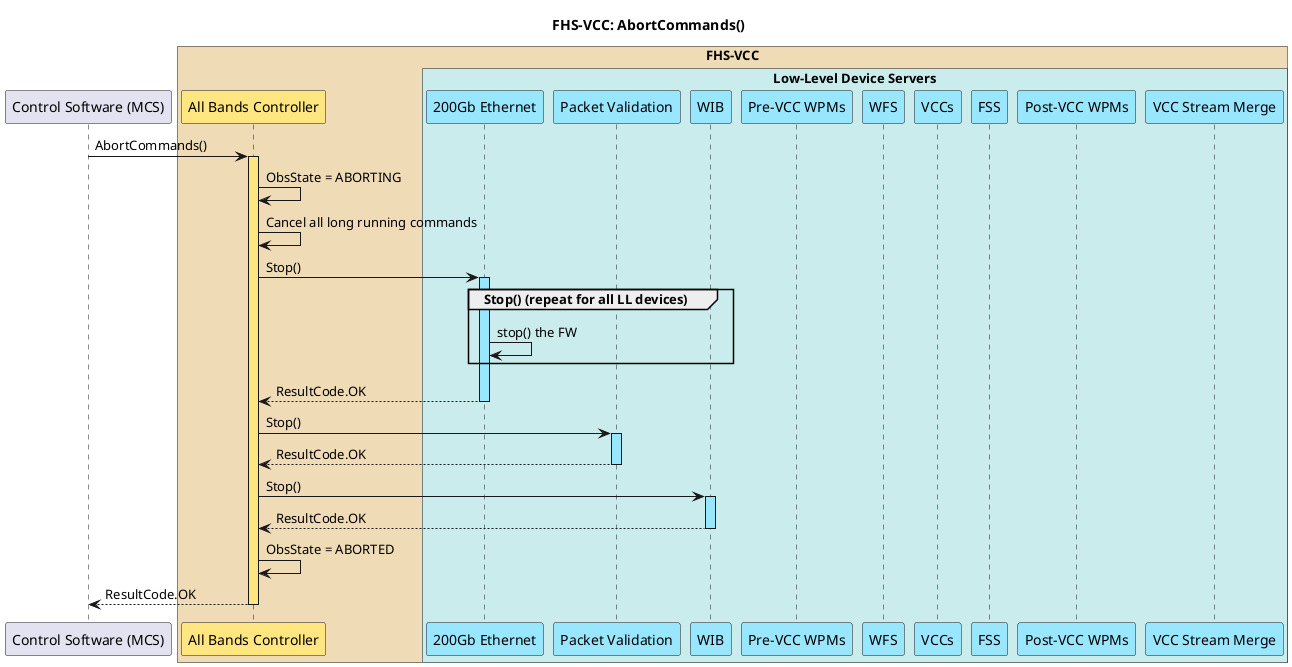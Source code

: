 @startuml fhs_vcc_abort_commands
!pragma teoz true

title FHS-VCC: AbortCommands()

!$MCSLifeline = "#DDDDEE"
!$FHSVCCBackground = "#f0dbb7"
!$AllBands = "#ffe680"
!$AllBandsLifeline = "#ffe680"
!$LowLevelDSBackground = "#cbecec"
!$LowLevelDS = "#99e6ff"
!$LowLevelDSLifeline = "#99e6ff"

participant "Control Software (MCS)" as mcs

box "FHS-VCC" $FHSVCCBackground
participant "All Bands Controller" as allbands $AllBands
box "Low-Level Device Servers" $LowLevelDSBackground
participant "200Gb Ethernet" as eth_ds $LowLevelDS
participant "Packet Validation" as pv_ds $LowLevelDS
participant "WIB" as wib_ds $LowLevelDS
participant "Pre-VCC WPMs" as wpm_pre_ds $LowLevelDS
participant "WFS" as wfs_ds $LowLevelDS
participant "VCCs" as vcc_ds $LowLevelDS
participant "FSS" as fss_ds $LowLevelDS
participant "Post-VCC WPMs" as wpm_post_ds $LowLevelDS
participant "VCC Stream Merge" as vccsm_ds $LowLevelDS
end box
end box

mcs -> allbands ++ $AllBandsLifeline: AbortCommands()
allbands -> allbands: ObsState = ABORTING
allbands -> allbands: Cancel all long running commands

allbands -> eth_ds ++ $LowLevelDSLifeline: Stop()
group Stop() (repeat for all LL devices)
eth_ds -> eth_ds: stop() the FW
end
allbands <-- eth_ds --: ResultCode.OK

allbands -> pv_ds ++ $LowLevelDSLifeline: Stop()
allbands <-- pv_ds --: ResultCode.OK

allbands -> wib_ds ++ $LowLevelDSLifeline: Stop()
allbands <-- wib_ds --: ResultCode.OK

allbands -> allbands: ObsState = ABORTED
mcs <-- allbands --: ResultCode.OK

@enduml